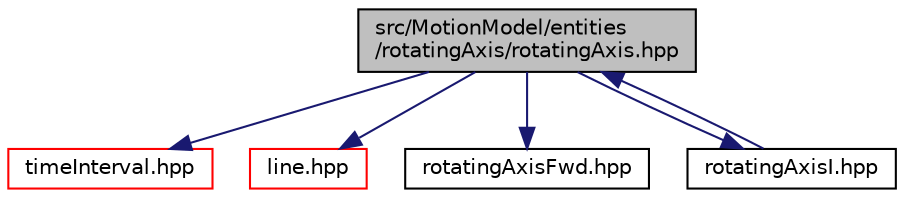 digraph "src/MotionModel/entities/rotatingAxis/rotatingAxis.hpp"
{
 // LATEX_PDF_SIZE
  edge [fontname="Helvetica",fontsize="10",labelfontname="Helvetica",labelfontsize="10"];
  node [fontname="Helvetica",fontsize="10",shape=record];
  Node1 [label="src/MotionModel/entities\l/rotatingAxis/rotatingAxis.hpp",height=0.2,width=0.4,color="black", fillcolor="grey75", style="filled", fontcolor="black",tooltip=" "];
  Node1 -> Node2 [color="midnightblue",fontsize="10",style="solid",fontname="Helvetica"];
  Node2 [label="timeInterval.hpp",height=0.2,width=0.4,color="red", fillcolor="white", style="filled",URL="$timeInterval_8hpp.html",tooltip=" "];
  Node1 -> Node36 [color="midnightblue",fontsize="10",style="solid",fontname="Helvetica"];
  Node36 [label="line.hpp",height=0.2,width=0.4,color="red", fillcolor="white", style="filled",URL="$line_8hpp.html",tooltip=" "];
  Node1 -> Node37 [color="midnightblue",fontsize="10",style="solid",fontname="Helvetica"];
  Node37 [label="rotatingAxisFwd.hpp",height=0.2,width=0.4,color="black", fillcolor="white", style="filled",URL="$rotatingAxisFwd_8hpp.html",tooltip=" "];
  Node1 -> Node38 [color="midnightblue",fontsize="10",style="solid",fontname="Helvetica"];
  Node38 [label="rotatingAxisI.hpp",height=0.2,width=0.4,color="black", fillcolor="white", style="filled",URL="$rotatingAxisI_8hpp.html",tooltip=" "];
  Node38 -> Node1 [color="midnightblue",fontsize="10",style="solid",fontname="Helvetica"];
}
